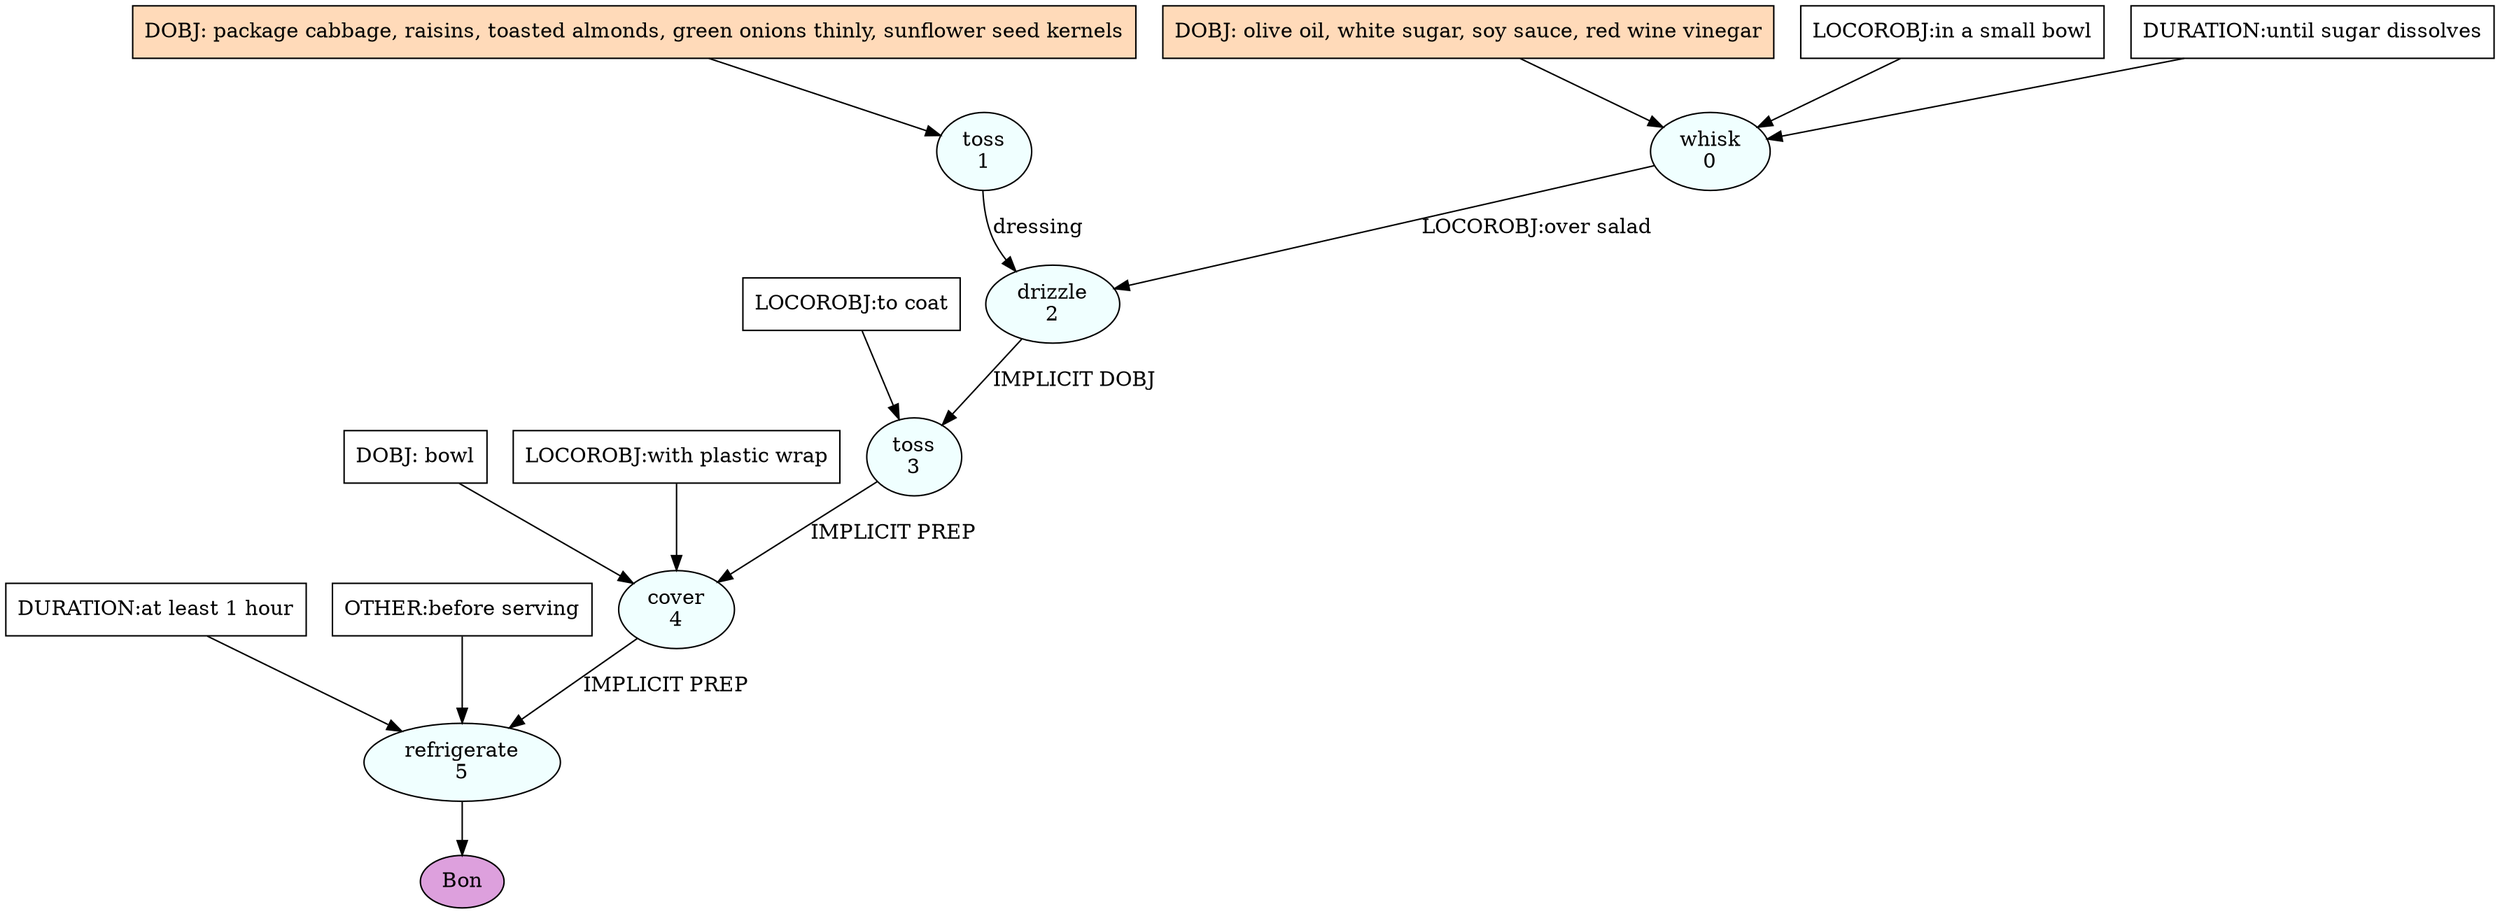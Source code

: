 digraph recipe {
E0[label="whisk
0", shape=oval, style=filled, fillcolor=azure]
E1[label="toss
1", shape=oval, style=filled, fillcolor=azure]
E2[label="drizzle
2", shape=oval, style=filled, fillcolor=azure]
E3[label="toss
3", shape=oval, style=filled, fillcolor=azure]
E4[label="cover
4", shape=oval, style=filled, fillcolor=azure]
E5[label="refrigerate
5", shape=oval, style=filled, fillcolor=azure]
D1[label="DOBJ: package cabbage, raisins, toasted almonds, green onions thinly, sunflower seed kernels", shape=box, style=filled, fillcolor=peachpuff]
D1 -> E1
D0[label="DOBJ: olive oil, white sugar, soy sauce, red wine vinegar", shape=box, style=filled, fillcolor=peachpuff]
D0 -> E0
P0_0[label="LOCOROBJ:in a small bowl", shape=box, style=filled, fillcolor=white]
P0_0 -> E0
P0_1[label="DURATION:until sugar dissolves", shape=box, style=filled, fillcolor=white]
P0_1 -> E0
E1 -> E2 [label="dressing"]
E0 -> E2 [label="LOCOROBJ:over salad"]
E2 -> E3 [label="IMPLICIT DOBJ"]
P3_0_0[label="LOCOROBJ:to coat", shape=box, style=filled, fillcolor=white]
P3_0_0 -> E3
D4_0[label="DOBJ: bowl", shape=box, style=filled, fillcolor=white]
D4_0 -> E4
E3 -> E4 [label="IMPLICIT PREP"]
P4_1_0[label="LOCOROBJ:with plastic wrap", shape=box, style=filled, fillcolor=white]
P4_1_0 -> E4
E4 -> E5 [label="IMPLICIT PREP"]
P5_1_0[label="DURATION:at least 1 hour", shape=box, style=filled, fillcolor=white]
P5_1_0 -> E5
P5_2_0[label="OTHER:before serving", shape=box, style=filled, fillcolor=white]
P5_2_0 -> E5
EOR[label="Bon", shape=oval, style=filled, fillcolor=plum]
E5 -> EOR
}
